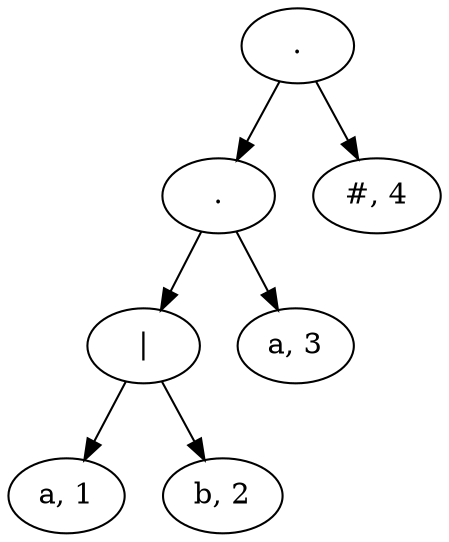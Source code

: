 // Синтаксическое дерево для регулярного выражения
digraph {
	1 [label="a, 1"]
	2 -> 1
	2 [label="|"]
	3 [label="b, 2"]
	2 -> 3
	4 -> 2
	4 [label="."]
	5 [label="a, 3"]
	4 -> 5
	6 -> 4
	6 [label="."]
	7 [label="#, 4"]
	6 -> 7
}
